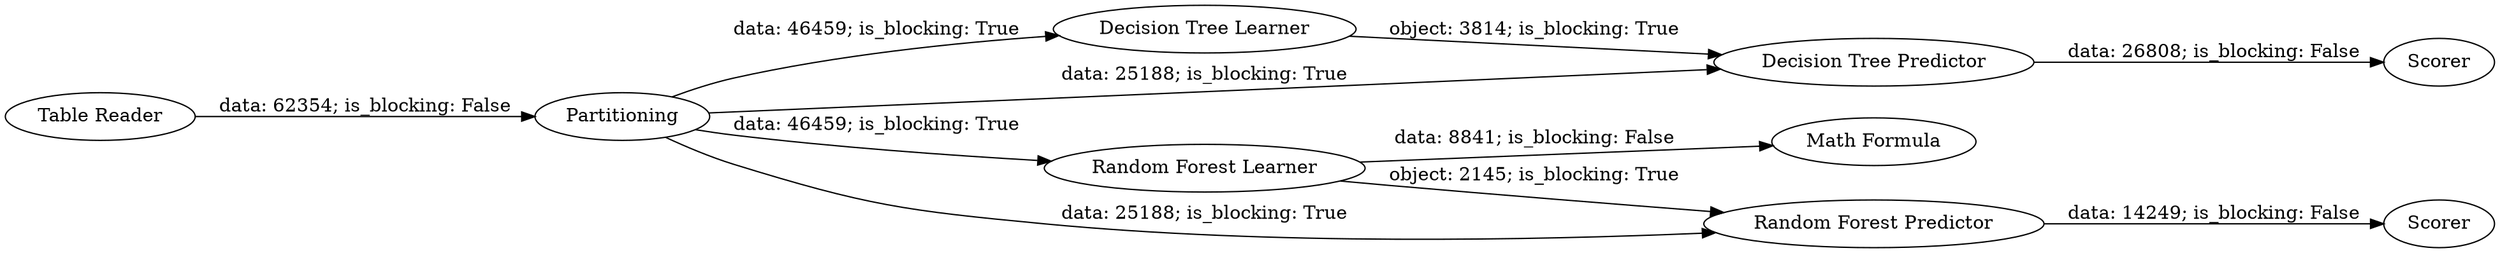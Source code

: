 digraph {
	"1289704837797999636_92" [label="Decision Tree Predictor"]
	"1289704837797999636_102" [label="Math Formula"]
	"1289704837797999636_101" [label=Scorer]
	"1289704837797999636_99" [label="Random Forest Learner"]
	"1289704837797999636_91" [label="Decision Tree Learner"]
	"1289704837797999636_93" [label=Scorer]
	"1289704837797999636_86" [label=Partitioning]
	"1289704837797999636_100" [label="Random Forest Predictor"]
	"1289704837797999636_95" [label="Table Reader"]
	"1289704837797999636_91" -> "1289704837797999636_92" [label="object: 3814; is_blocking: True"]
	"1289704837797999636_100" -> "1289704837797999636_101" [label="data: 14249; is_blocking: False"]
	"1289704837797999636_86" -> "1289704837797999636_99" [label="data: 46459; is_blocking: True"]
	"1289704837797999636_86" -> "1289704837797999636_100" [label="data: 25188; is_blocking: True"]
	"1289704837797999636_99" -> "1289704837797999636_102" [label="data: 8841; is_blocking: False"]
	"1289704837797999636_95" -> "1289704837797999636_86" [label="data: 62354; is_blocking: False"]
	"1289704837797999636_86" -> "1289704837797999636_92" [label="data: 25188; is_blocking: True"]
	"1289704837797999636_92" -> "1289704837797999636_93" [label="data: 26808; is_blocking: False"]
	"1289704837797999636_86" -> "1289704837797999636_91" [label="data: 46459; is_blocking: True"]
	"1289704837797999636_99" -> "1289704837797999636_100" [label="object: 2145; is_blocking: True"]
	rankdir=LR
}
